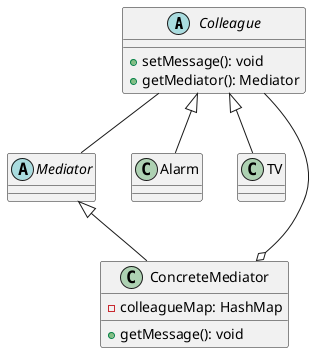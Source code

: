 @startuml
abstract class Colleague{
    + setMessage(): void
    + getMediator(): Mediator
}
abstract class Mediator{
}
class ConcreteMediator{
    - colleagueMap: HashMap
    + getMessage(): void
}
class Alarm
class TV
Colleague <|-- Alarm
Colleague <|-- TV
Mediator <|-- ConcreteMediator
ConcreteMediator o-- Colleague
Colleague -- Mediator
@enduml